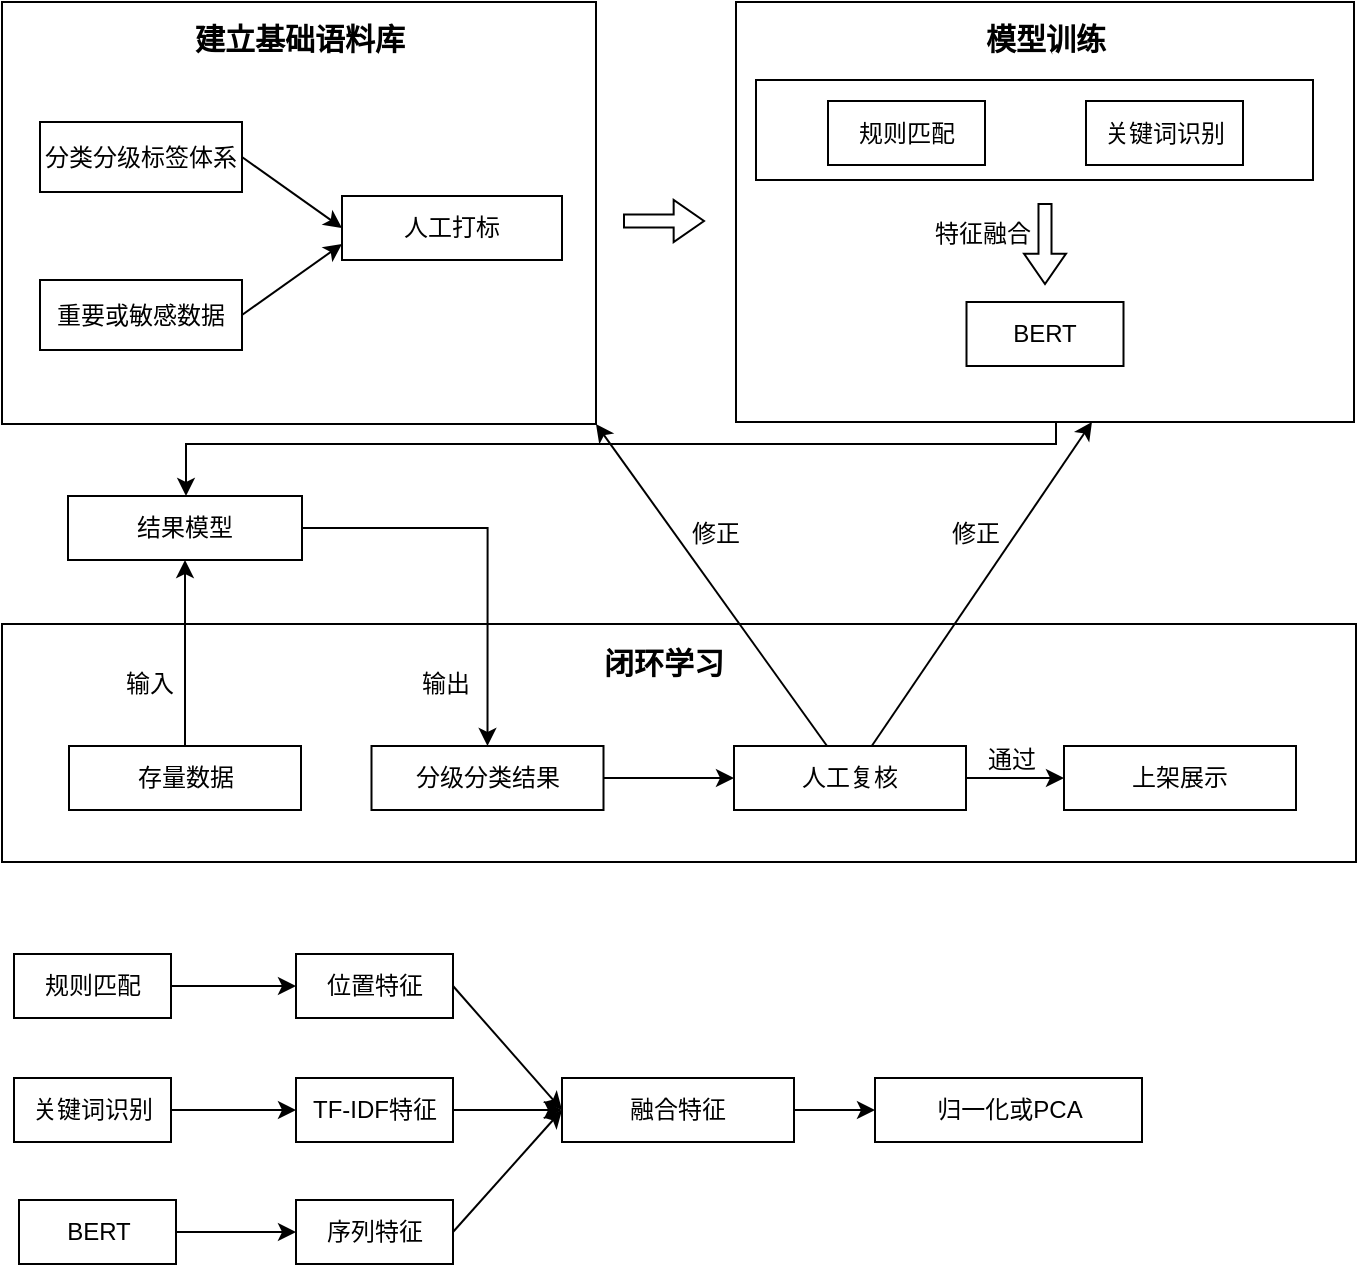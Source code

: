 <mxfile version="23.0.2" type="github">
  <diagram id="C5RBs43oDa-KdzZeNtuy" name="Page-1">
    <mxGraphModel dx="1050" dy="538" grid="0" gridSize="10" guides="1" tooltips="1" connect="1" arrows="1" fold="1" page="1" pageScale="1" pageWidth="1227" pageHeight="1669" math="0" shadow="0">
      <root>
        <mxCell id="WIyWlLk6GJQsqaUBKTNV-0" />
        <mxCell id="WIyWlLk6GJQsqaUBKTNV-1" parent="WIyWlLk6GJQsqaUBKTNV-0" />
        <mxCell id="KbImMk8VCF1O9yzr9qIP-60" value="" style="rounded=0;whiteSpace=wrap;html=1;" parent="WIyWlLk6GJQsqaUBKTNV-1" vertex="1">
          <mxGeometry x="201" y="567" width="677" height="119" as="geometry" />
        </mxCell>
        <mxCell id="KbImMk8VCF1O9yzr9qIP-32" value="" style="rounded=0;whiteSpace=wrap;html=1;" parent="WIyWlLk6GJQsqaUBKTNV-1" vertex="1">
          <mxGeometry x="201" y="256" width="297" height="211" as="geometry" />
        </mxCell>
        <mxCell id="KbImMk8VCF1O9yzr9qIP-11" value="&lt;font size=&quot;1&quot;&gt;&lt;b style=&quot;font-size: 15px;&quot;&gt;建立基础语料库&lt;/b&gt;&lt;/font&gt;" style="rounded=0;whiteSpace=wrap;html=1;strokeColor=none;" parent="WIyWlLk6GJQsqaUBKTNV-1" vertex="1">
          <mxGeometry x="291.5" y="259" width="116" height="29" as="geometry" />
        </mxCell>
        <mxCell id="KbImMk8VCF1O9yzr9qIP-7" value="&lt;div&gt;人工打标&lt;/div&gt;" style="rounded=0;whiteSpace=wrap;html=1;" parent="WIyWlLk6GJQsqaUBKTNV-1" vertex="1">
          <mxGeometry x="371" y="353" width="110" height="32" as="geometry" />
        </mxCell>
        <mxCell id="KbImMk8VCF1O9yzr9qIP-45" style="edgeStyle=orthogonalEdgeStyle;rounded=0;orthogonalLoop=1;jettySize=auto;html=1;" parent="WIyWlLk6GJQsqaUBKTNV-1" source="KbImMk8VCF1O9yzr9qIP-14" target="KbImMk8VCF1O9yzr9qIP-42" edge="1">
          <mxGeometry relative="1" as="geometry" />
        </mxCell>
        <mxCell id="KbImMk8VCF1O9yzr9qIP-14" value="人工复核" style="rounded=0;whiteSpace=wrap;html=1;" parent="WIyWlLk6GJQsqaUBKTNV-1" vertex="1">
          <mxGeometry x="567" y="628" width="116" height="32" as="geometry" />
        </mxCell>
        <mxCell id="KbImMk8VCF1O9yzr9qIP-73" style="edgeStyle=orthogonalEdgeStyle;shape=connector;rounded=0;orthogonalLoop=1;jettySize=auto;html=1;entryX=0;entryY=0.5;entryDx=0;entryDy=0;labelBackgroundColor=default;strokeColor=default;align=center;verticalAlign=middle;fontFamily=Helvetica;fontSize=11;fontColor=default;endArrow=classic;" parent="WIyWlLk6GJQsqaUBKTNV-1" source="KbImMk8VCF1O9yzr9qIP-20" target="KbImMk8VCF1O9yzr9qIP-14" edge="1">
          <mxGeometry relative="1" as="geometry" />
        </mxCell>
        <mxCell id="KbImMk8VCF1O9yzr9qIP-20" value="分级分类结果" style="rounded=0;whiteSpace=wrap;html=1;" parent="WIyWlLk6GJQsqaUBKTNV-1" vertex="1">
          <mxGeometry x="385.75" y="628" width="116" height="32" as="geometry" />
        </mxCell>
        <mxCell id="KbImMk8VCF1O9yzr9qIP-67" style="edgeStyle=orthogonalEdgeStyle;rounded=0;orthogonalLoop=1;jettySize=auto;html=1;entryX=0.5;entryY=0;entryDx=0;entryDy=0;" parent="WIyWlLk6GJQsqaUBKTNV-1" source="KbImMk8VCF1O9yzr9qIP-22" target="KbImMk8VCF1O9yzr9qIP-20" edge="1">
          <mxGeometry relative="1" as="geometry" />
        </mxCell>
        <mxCell id="KbImMk8VCF1O9yzr9qIP-22" value="结果模型" style="rounded=0;whiteSpace=wrap;html=1;" parent="WIyWlLk6GJQsqaUBKTNV-1" vertex="1">
          <mxGeometry x="234" y="503" width="117" height="32" as="geometry" />
        </mxCell>
        <mxCell id="KbImMk8VCF1O9yzr9qIP-66" style="edgeStyle=orthogonalEdgeStyle;rounded=0;orthogonalLoop=1;jettySize=auto;html=1;entryX=0.5;entryY=1;entryDx=0;entryDy=0;" parent="WIyWlLk6GJQsqaUBKTNV-1" source="KbImMk8VCF1O9yzr9qIP-28" target="KbImMk8VCF1O9yzr9qIP-22" edge="1">
          <mxGeometry relative="1" as="geometry" />
        </mxCell>
        <mxCell id="KbImMk8VCF1O9yzr9qIP-28" value="存量数据" style="rounded=0;whiteSpace=wrap;html=1;" parent="WIyWlLk6GJQsqaUBKTNV-1" vertex="1">
          <mxGeometry x="234.5" y="628" width="116" height="32" as="geometry" />
        </mxCell>
        <mxCell id="KbImMk8VCF1O9yzr9qIP-76" style="edgeStyle=orthogonalEdgeStyle;shape=connector;rounded=0;orthogonalLoop=1;jettySize=auto;html=1;labelBackgroundColor=default;strokeColor=default;align=center;verticalAlign=middle;fontFamily=Helvetica;fontSize=11;fontColor=default;endArrow=classic;" parent="WIyWlLk6GJQsqaUBKTNV-1" source="KbImMk8VCF1O9yzr9qIP-33" target="KbImMk8VCF1O9yzr9qIP-22" edge="1">
          <mxGeometry relative="1" as="geometry">
            <Array as="points">
              <mxPoint x="728" y="477" />
              <mxPoint x="293" y="477" />
            </Array>
          </mxGeometry>
        </mxCell>
        <mxCell id="KbImMk8VCF1O9yzr9qIP-33" value="" style="rounded=0;whiteSpace=wrap;html=1;" parent="WIyWlLk6GJQsqaUBKTNV-1" vertex="1">
          <mxGeometry x="568" y="256" width="309" height="210" as="geometry" />
        </mxCell>
        <mxCell id="KbImMk8VCF1O9yzr9qIP-42" value="上架展示" style="rounded=0;whiteSpace=wrap;html=1;" parent="WIyWlLk6GJQsqaUBKTNV-1" vertex="1">
          <mxGeometry x="732" y="628" width="116" height="32" as="geometry" />
        </mxCell>
        <mxCell id="KbImMk8VCF1O9yzr9qIP-49" value="&lt;font style=&quot;font-size: 15px;&quot;&gt;&lt;b&gt;模型训练&lt;br&gt;&lt;/b&gt;&lt;/font&gt;" style="rounded=0;whiteSpace=wrap;html=1;strokeColor=none;" parent="WIyWlLk6GJQsqaUBKTNV-1" vertex="1">
          <mxGeometry x="664.5" y="259" width="116" height="29" as="geometry" />
        </mxCell>
        <mxCell id="KbImMk8VCF1O9yzr9qIP-57" value="&lt;font style=&quot;font-size: 15px;&quot;&gt;&lt;b&gt;闭环学习&lt;br&gt;&lt;/b&gt;&lt;/font&gt;" style="rounded=0;whiteSpace=wrap;html=1;strokeColor=none;" parent="WIyWlLk6GJQsqaUBKTNV-1" vertex="1">
          <mxGeometry x="474" y="571" width="116" height="29" as="geometry" />
        </mxCell>
        <mxCell id="KbImMk8VCF1O9yzr9qIP-63" value="" style="verticalLabelPosition=bottom;verticalAlign=top;html=1;strokeWidth=1;shape=mxgraph.arrows2.arrow;dy=0.69;dx=15.17;notch=0;" parent="WIyWlLk6GJQsqaUBKTNV-1" vertex="1">
          <mxGeometry x="512" y="355" width="40" height="21" as="geometry" />
        </mxCell>
        <mxCell id="jtS6hPsBJ_ZACQnj8co_-7" value="特征融合" style="text;html=1;strokeColor=none;fillColor=none;align=center;verticalAlign=middle;whiteSpace=wrap;rounded=0;" vertex="1" parent="WIyWlLk6GJQsqaUBKTNV-1">
          <mxGeometry x="665" y="357" width="53" height="30" as="geometry" />
        </mxCell>
        <mxCell id="jtS6hPsBJ_ZACQnj8co_-8" value="" style="verticalLabelPosition=bottom;verticalAlign=top;html=1;strokeWidth=1;shape=mxgraph.arrows2.arrow;dy=0.69;dx=15.17;notch=0;direction=south;" vertex="1" parent="WIyWlLk6GJQsqaUBKTNV-1">
          <mxGeometry x="712" y="357" width="21" height="40" as="geometry" />
        </mxCell>
        <mxCell id="jtS6hPsBJ_ZACQnj8co_-12" style="rounded=0;orthogonalLoop=1;jettySize=auto;html=1;entryX=0;entryY=0.5;entryDx=0;entryDy=0;exitX=1;exitY=0.5;exitDx=0;exitDy=0;" edge="1" parent="WIyWlLk6GJQsqaUBKTNV-1" source="jtS6hPsBJ_ZACQnj8co_-10" target="KbImMk8VCF1O9yzr9qIP-7">
          <mxGeometry relative="1" as="geometry" />
        </mxCell>
        <mxCell id="jtS6hPsBJ_ZACQnj8co_-10" value="分类分级标签体系" style="rounded=0;whiteSpace=wrap;html=1;" vertex="1" parent="WIyWlLk6GJQsqaUBKTNV-1">
          <mxGeometry x="220" y="316" width="101" height="35" as="geometry" />
        </mxCell>
        <mxCell id="jtS6hPsBJ_ZACQnj8co_-13" style="rounded=0;orthogonalLoop=1;jettySize=auto;html=1;entryX=0;entryY=0.75;entryDx=0;entryDy=0;exitX=1;exitY=0.5;exitDx=0;exitDy=0;" edge="1" parent="WIyWlLk6GJQsqaUBKTNV-1" source="jtS6hPsBJ_ZACQnj8co_-11" target="KbImMk8VCF1O9yzr9qIP-7">
          <mxGeometry relative="1" as="geometry" />
        </mxCell>
        <mxCell id="jtS6hPsBJ_ZACQnj8co_-11" value="&lt;div&gt;重要或敏感数据&lt;/div&gt;" style="rounded=0;whiteSpace=wrap;html=1;" vertex="1" parent="WIyWlLk6GJQsqaUBKTNV-1">
          <mxGeometry x="220" y="395" width="101" height="35" as="geometry" />
        </mxCell>
        <mxCell id="jtS6hPsBJ_ZACQnj8co_-23" style="rounded=0;orthogonalLoop=1;jettySize=auto;html=1;entryX=1;entryY=1;entryDx=0;entryDy=0;" edge="1" parent="WIyWlLk6GJQsqaUBKTNV-1" source="KbImMk8VCF1O9yzr9qIP-14" target="KbImMk8VCF1O9yzr9qIP-32">
          <mxGeometry relative="1" as="geometry" />
        </mxCell>
        <mxCell id="jtS6hPsBJ_ZACQnj8co_-24" style="rounded=0;orthogonalLoop=1;jettySize=auto;html=1;entryX=0.576;entryY=1;entryDx=0;entryDy=0;entryPerimeter=0;" edge="1" parent="WIyWlLk6GJQsqaUBKTNV-1" source="KbImMk8VCF1O9yzr9qIP-14" target="KbImMk8VCF1O9yzr9qIP-33">
          <mxGeometry relative="1" as="geometry" />
        </mxCell>
        <mxCell id="jtS6hPsBJ_ZACQnj8co_-16" value="BERT" style="rounded=0;whiteSpace=wrap;html=1;" vertex="1" parent="WIyWlLk6GJQsqaUBKTNV-1">
          <mxGeometry x="683.25" y="406" width="78.5" height="32" as="geometry" />
        </mxCell>
        <mxCell id="jtS6hPsBJ_ZACQnj8co_-25" value="修正" style="text;html=1;strokeColor=none;fillColor=none;align=center;verticalAlign=middle;whiteSpace=wrap;rounded=0;" vertex="1" parent="WIyWlLk6GJQsqaUBKTNV-1">
          <mxGeometry x="530" y="507" width="56" height="30" as="geometry" />
        </mxCell>
        <mxCell id="jtS6hPsBJ_ZACQnj8co_-26" value="修正" style="text;html=1;strokeColor=none;fillColor=none;align=center;verticalAlign=middle;whiteSpace=wrap;rounded=0;" vertex="1" parent="WIyWlLk6GJQsqaUBKTNV-1">
          <mxGeometry x="660" y="507" width="56" height="30" as="geometry" />
        </mxCell>
        <mxCell id="jtS6hPsBJ_ZACQnj8co_-28" value="通过" style="text;html=1;strokeColor=none;fillColor=none;align=center;verticalAlign=middle;whiteSpace=wrap;rounded=0;" vertex="1" parent="WIyWlLk6GJQsqaUBKTNV-1">
          <mxGeometry x="678" y="619.5" width="56" height="30" as="geometry" />
        </mxCell>
        <mxCell id="jtS6hPsBJ_ZACQnj8co_-29" value="输入" style="text;html=1;strokeColor=none;fillColor=none;align=center;verticalAlign=middle;whiteSpace=wrap;rounded=0;" vertex="1" parent="WIyWlLk6GJQsqaUBKTNV-1">
          <mxGeometry x="247" y="582" width="56" height="30" as="geometry" />
        </mxCell>
        <mxCell id="jtS6hPsBJ_ZACQnj8co_-31" value="输出" style="text;html=1;strokeColor=none;fillColor=none;align=center;verticalAlign=middle;whiteSpace=wrap;rounded=0;" vertex="1" parent="WIyWlLk6GJQsqaUBKTNV-1">
          <mxGeometry x="395" y="582" width="56" height="30" as="geometry" />
        </mxCell>
        <mxCell id="SICCcIW71zDsFWDYXucg-1" value="" style="rounded=0;whiteSpace=wrap;html=1;" parent="WIyWlLk6GJQsqaUBKTNV-1" vertex="1">
          <mxGeometry x="578" y="295" width="278.5" height="50" as="geometry" />
        </mxCell>
        <mxCell id="KbImMk8VCF1O9yzr9qIP-50" value="规则匹配" style="rounded=0;whiteSpace=wrap;html=1;" parent="WIyWlLk6GJQsqaUBKTNV-1" vertex="1">
          <mxGeometry x="614" y="305.5" width="78.5" height="32" as="geometry" />
        </mxCell>
        <mxCell id="SICCcIW71zDsFWDYXucg-3" value="关键词识别" style="rounded=0;whiteSpace=wrap;html=1;" parent="WIyWlLk6GJQsqaUBKTNV-1" vertex="1">
          <mxGeometry x="743" y="305.5" width="78.5" height="32" as="geometry" />
        </mxCell>
        <mxCell id="jtS6hPsBJ_ZACQnj8co_-48" style="edgeStyle=orthogonalEdgeStyle;rounded=0;orthogonalLoop=1;jettySize=auto;html=1;" edge="1" parent="WIyWlLk6GJQsqaUBKTNV-1" source="jtS6hPsBJ_ZACQnj8co_-33" target="jtS6hPsBJ_ZACQnj8co_-44">
          <mxGeometry relative="1" as="geometry" />
        </mxCell>
        <mxCell id="jtS6hPsBJ_ZACQnj8co_-33" value="BERT" style="rounded=0;whiteSpace=wrap;html=1;" vertex="1" parent="WIyWlLk6GJQsqaUBKTNV-1">
          <mxGeometry x="209.5" y="855" width="78.5" height="32" as="geometry" />
        </mxCell>
        <mxCell id="jtS6hPsBJ_ZACQnj8co_-46" style="edgeStyle=orthogonalEdgeStyle;rounded=0;orthogonalLoop=1;jettySize=auto;html=1;entryX=0;entryY=0.5;entryDx=0;entryDy=0;" edge="1" parent="WIyWlLk6GJQsqaUBKTNV-1" source="jtS6hPsBJ_ZACQnj8co_-34" target="jtS6hPsBJ_ZACQnj8co_-42">
          <mxGeometry relative="1" as="geometry" />
        </mxCell>
        <mxCell id="jtS6hPsBJ_ZACQnj8co_-34" value="规则匹配" style="rounded=0;whiteSpace=wrap;html=1;" vertex="1" parent="WIyWlLk6GJQsqaUBKTNV-1">
          <mxGeometry x="207" y="732" width="78.5" height="32" as="geometry" />
        </mxCell>
        <mxCell id="jtS6hPsBJ_ZACQnj8co_-47" style="edgeStyle=orthogonalEdgeStyle;rounded=0;orthogonalLoop=1;jettySize=auto;html=1;entryX=0;entryY=0.5;entryDx=0;entryDy=0;" edge="1" parent="WIyWlLk6GJQsqaUBKTNV-1" source="jtS6hPsBJ_ZACQnj8co_-35" target="jtS6hPsBJ_ZACQnj8co_-43">
          <mxGeometry relative="1" as="geometry" />
        </mxCell>
        <mxCell id="jtS6hPsBJ_ZACQnj8co_-35" value="关键词识别" style="rounded=0;whiteSpace=wrap;html=1;" vertex="1" parent="WIyWlLk6GJQsqaUBKTNV-1">
          <mxGeometry x="207" y="794" width="78.5" height="32" as="geometry" />
        </mxCell>
        <mxCell id="jtS6hPsBJ_ZACQnj8co_-50" style="rounded=0;orthogonalLoop=1;jettySize=auto;html=1;entryX=0;entryY=0.5;entryDx=0;entryDy=0;exitX=1;exitY=0.5;exitDx=0;exitDy=0;" edge="1" parent="WIyWlLk6GJQsqaUBKTNV-1" source="jtS6hPsBJ_ZACQnj8co_-42" target="jtS6hPsBJ_ZACQnj8co_-49">
          <mxGeometry relative="1" as="geometry" />
        </mxCell>
        <mxCell id="jtS6hPsBJ_ZACQnj8co_-42" value="位置特征" style="rounded=0;whiteSpace=wrap;html=1;" vertex="1" parent="WIyWlLk6GJQsqaUBKTNV-1">
          <mxGeometry x="348" y="732" width="78.5" height="32" as="geometry" />
        </mxCell>
        <mxCell id="jtS6hPsBJ_ZACQnj8co_-51" style="edgeStyle=orthogonalEdgeStyle;rounded=0;orthogonalLoop=1;jettySize=auto;html=1;entryX=0;entryY=0.5;entryDx=0;entryDy=0;" edge="1" parent="WIyWlLk6GJQsqaUBKTNV-1" source="jtS6hPsBJ_ZACQnj8co_-43" target="jtS6hPsBJ_ZACQnj8co_-49">
          <mxGeometry relative="1" as="geometry" />
        </mxCell>
        <mxCell id="jtS6hPsBJ_ZACQnj8co_-43" value="TF-IDF特征" style="rounded=0;whiteSpace=wrap;html=1;" vertex="1" parent="WIyWlLk6GJQsqaUBKTNV-1">
          <mxGeometry x="348" y="794" width="78.5" height="32" as="geometry" />
        </mxCell>
        <mxCell id="jtS6hPsBJ_ZACQnj8co_-52" style="rounded=0;orthogonalLoop=1;jettySize=auto;html=1;entryX=0;entryY=0.5;entryDx=0;entryDy=0;exitX=1;exitY=0.5;exitDx=0;exitDy=0;" edge="1" parent="WIyWlLk6GJQsqaUBKTNV-1" source="jtS6hPsBJ_ZACQnj8co_-44" target="jtS6hPsBJ_ZACQnj8co_-49">
          <mxGeometry relative="1" as="geometry" />
        </mxCell>
        <mxCell id="jtS6hPsBJ_ZACQnj8co_-44" value="序列特征" style="rounded=0;whiteSpace=wrap;html=1;" vertex="1" parent="WIyWlLk6GJQsqaUBKTNV-1">
          <mxGeometry x="348" y="855" width="78.5" height="32" as="geometry" />
        </mxCell>
        <mxCell id="jtS6hPsBJ_ZACQnj8co_-53" style="edgeStyle=orthogonalEdgeStyle;rounded=0;orthogonalLoop=1;jettySize=auto;html=1;entryX=0;entryY=0.5;entryDx=0;entryDy=0;" edge="1" parent="WIyWlLk6GJQsqaUBKTNV-1" source="jtS6hPsBJ_ZACQnj8co_-49" target="jtS6hPsBJ_ZACQnj8co_-57">
          <mxGeometry relative="1" as="geometry">
            <mxPoint x="638" y="810" as="targetPoint" />
          </mxGeometry>
        </mxCell>
        <mxCell id="jtS6hPsBJ_ZACQnj8co_-49" value="融合特征" style="rounded=0;whiteSpace=wrap;html=1;" vertex="1" parent="WIyWlLk6GJQsqaUBKTNV-1">
          <mxGeometry x="481" y="794" width="116" height="32" as="geometry" />
        </mxCell>
        <mxCell id="jtS6hPsBJ_ZACQnj8co_-57" value="归一化或PCA" style="rounded=0;whiteSpace=wrap;html=1;" vertex="1" parent="WIyWlLk6GJQsqaUBKTNV-1">
          <mxGeometry x="637.5" y="794" width="133.5" height="32" as="geometry" />
        </mxCell>
      </root>
    </mxGraphModel>
  </diagram>
</mxfile>
